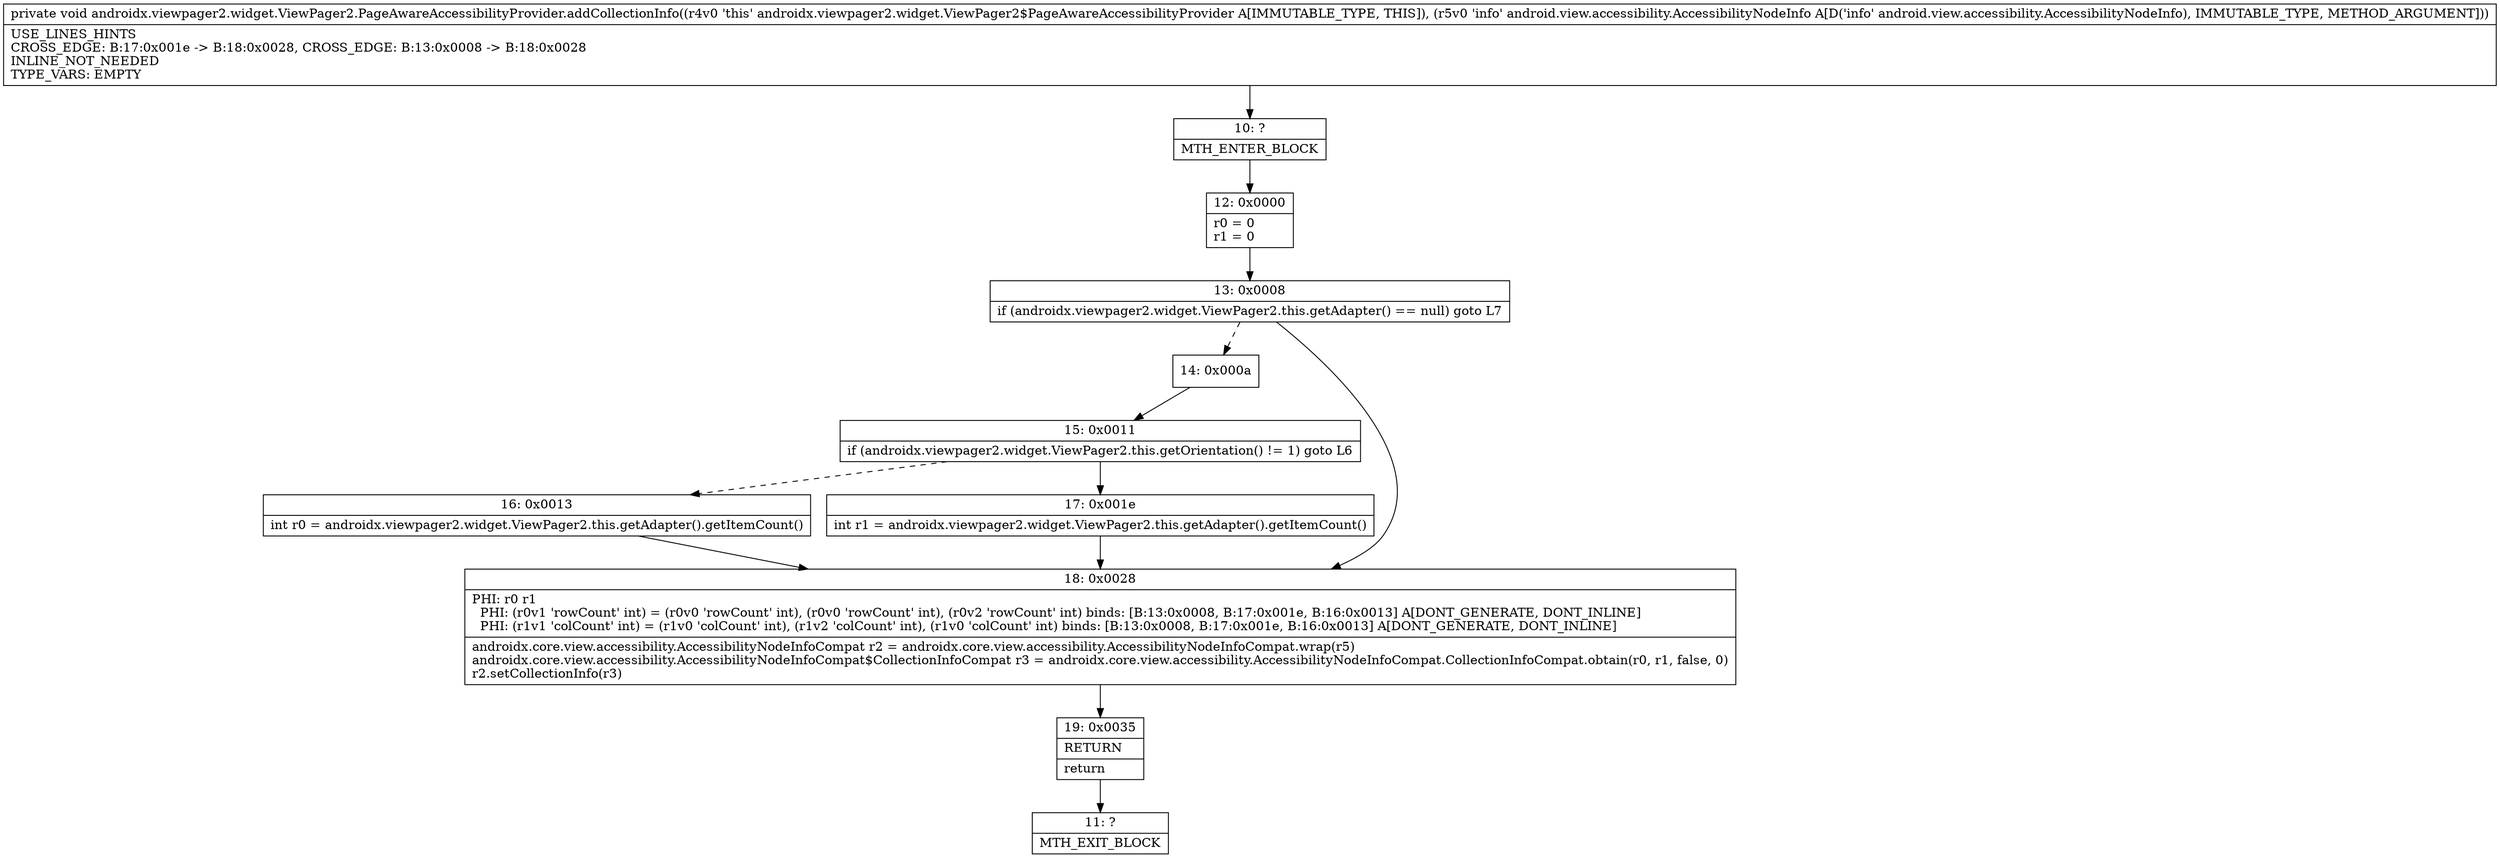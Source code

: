 digraph "CFG forandroidx.viewpager2.widget.ViewPager2.PageAwareAccessibilityProvider.addCollectionInfo(Landroid\/view\/accessibility\/AccessibilityNodeInfo;)V" {
Node_10 [shape=record,label="{10\:\ ?|MTH_ENTER_BLOCK\l}"];
Node_12 [shape=record,label="{12\:\ 0x0000|r0 = 0\lr1 = 0\l}"];
Node_13 [shape=record,label="{13\:\ 0x0008|if (androidx.viewpager2.widget.ViewPager2.this.getAdapter() == null) goto L7\l}"];
Node_14 [shape=record,label="{14\:\ 0x000a}"];
Node_15 [shape=record,label="{15\:\ 0x0011|if (androidx.viewpager2.widget.ViewPager2.this.getOrientation() != 1) goto L6\l}"];
Node_16 [shape=record,label="{16\:\ 0x0013|int r0 = androidx.viewpager2.widget.ViewPager2.this.getAdapter().getItemCount()\l}"];
Node_17 [shape=record,label="{17\:\ 0x001e|int r1 = androidx.viewpager2.widget.ViewPager2.this.getAdapter().getItemCount()\l}"];
Node_18 [shape=record,label="{18\:\ 0x0028|PHI: r0 r1 \l  PHI: (r0v1 'rowCount' int) = (r0v0 'rowCount' int), (r0v0 'rowCount' int), (r0v2 'rowCount' int) binds: [B:13:0x0008, B:17:0x001e, B:16:0x0013] A[DONT_GENERATE, DONT_INLINE]\l  PHI: (r1v1 'colCount' int) = (r1v0 'colCount' int), (r1v2 'colCount' int), (r1v0 'colCount' int) binds: [B:13:0x0008, B:17:0x001e, B:16:0x0013] A[DONT_GENERATE, DONT_INLINE]\l|androidx.core.view.accessibility.AccessibilityNodeInfoCompat r2 = androidx.core.view.accessibility.AccessibilityNodeInfoCompat.wrap(r5)\landroidx.core.view.accessibility.AccessibilityNodeInfoCompat$CollectionInfoCompat r3 = androidx.core.view.accessibility.AccessibilityNodeInfoCompat.CollectionInfoCompat.obtain(r0, r1, false, 0)\lr2.setCollectionInfo(r3)\l}"];
Node_19 [shape=record,label="{19\:\ 0x0035|RETURN\l|return\l}"];
Node_11 [shape=record,label="{11\:\ ?|MTH_EXIT_BLOCK\l}"];
MethodNode[shape=record,label="{private void androidx.viewpager2.widget.ViewPager2.PageAwareAccessibilityProvider.addCollectionInfo((r4v0 'this' androidx.viewpager2.widget.ViewPager2$PageAwareAccessibilityProvider A[IMMUTABLE_TYPE, THIS]), (r5v0 'info' android.view.accessibility.AccessibilityNodeInfo A[D('info' android.view.accessibility.AccessibilityNodeInfo), IMMUTABLE_TYPE, METHOD_ARGUMENT]))  | USE_LINES_HINTS\lCROSS_EDGE: B:17:0x001e \-\> B:18:0x0028, CROSS_EDGE: B:13:0x0008 \-\> B:18:0x0028\lINLINE_NOT_NEEDED\lTYPE_VARS: EMPTY\l}"];
MethodNode -> Node_10;Node_10 -> Node_12;
Node_12 -> Node_13;
Node_13 -> Node_14[style=dashed];
Node_13 -> Node_18;
Node_14 -> Node_15;
Node_15 -> Node_16[style=dashed];
Node_15 -> Node_17;
Node_16 -> Node_18;
Node_17 -> Node_18;
Node_18 -> Node_19;
Node_19 -> Node_11;
}

